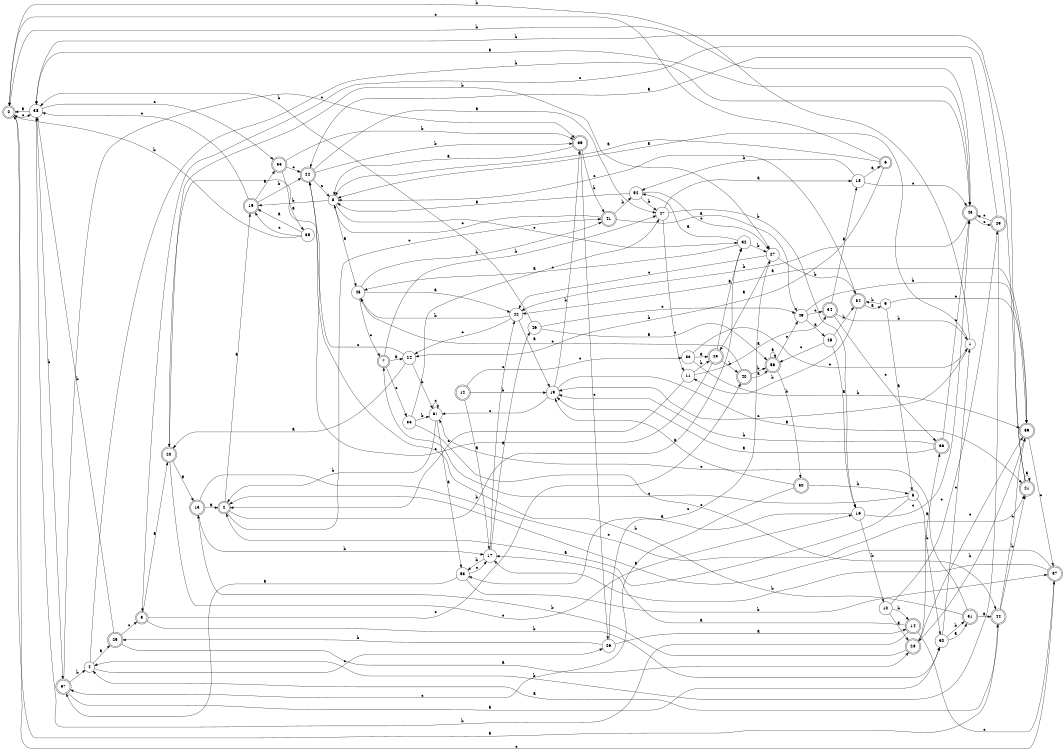 digraph n48_7 {
__start0 [label="" shape="none"];

rankdir=LR;
size="8,5";

s0 [style="rounded,filled", color="black", fillcolor="white" shape="doublecircle", label="0"];
s1 [style="filled", color="black", fillcolor="white" shape="circle", label="1"];
s2 [style="rounded,filled", color="black", fillcolor="white" shape="doublecircle", label="2"];
s3 [style="rounded,filled", color="black", fillcolor="white" shape="doublecircle", label="3"];
s4 [style="filled", color="black", fillcolor="white" shape="circle", label="4"];
s5 [style="filled", color="black", fillcolor="white" shape="circle", label="5"];
s6 [style="rounded,filled", color="black", fillcolor="white" shape="doublecircle", label="6"];
s7 [style="rounded,filled", color="black", fillcolor="white" shape="doublecircle", label="7"];
s8 [style="filled", color="black", fillcolor="white" shape="circle", label="8"];
s9 [style="filled", color="black", fillcolor="white" shape="circle", label="9"];
s10 [style="filled", color="black", fillcolor="white" shape="circle", label="10"];
s11 [style="filled", color="black", fillcolor="white" shape="circle", label="11"];
s12 [style="rounded,filled", color="black", fillcolor="white" shape="doublecircle", label="12"];
s13 [style="rounded,filled", color="black", fillcolor="white" shape="doublecircle", label="13"];
s14 [style="rounded,filled", color="black", fillcolor="white" shape="doublecircle", label="14"];
s15 [style="rounded,filled", color="black", fillcolor="white" shape="doublecircle", label="15"];
s16 [style="filled", color="black", fillcolor="white" shape="circle", label="16"];
s17 [style="filled", color="black", fillcolor="white" shape="circle", label="17"];
s18 [style="filled", color="black", fillcolor="white" shape="circle", label="18"];
s19 [style="filled", color="black", fillcolor="white" shape="circle", label="19"];
s20 [style="rounded,filled", color="black", fillcolor="white" shape="doublecircle", label="20"];
s21 [style="rounded,filled", color="black", fillcolor="white" shape="doublecircle", label="21"];
s22 [style="rounded,filled", color="black", fillcolor="white" shape="doublecircle", label="22"];
s23 [style="rounded,filled", color="black", fillcolor="white" shape="doublecircle", label="23"];
s24 [style="filled", color="black", fillcolor="white" shape="circle", label="24"];
s25 [style="rounded,filled", color="black", fillcolor="white" shape="doublecircle", label="25"];
s26 [style="filled", color="black", fillcolor="white" shape="circle", label="26"];
s27 [style="filled", color="black", fillcolor="white" shape="circle", label="27"];
s28 [style="rounded,filled", color="black", fillcolor="white" shape="doublecircle", label="28"];
s29 [style="rounded,filled", color="black", fillcolor="white" shape="doublecircle", label="29"];
s30 [style="filled", color="black", fillcolor="white" shape="circle", label="30"];
s31 [style="rounded,filled", color="black", fillcolor="white" shape="doublecircle", label="31"];
s32 [style="filled", color="black", fillcolor="white" shape="circle", label="32"];
s33 [style="filled", color="black", fillcolor="white" shape="circle", label="33"];
s34 [style="rounded,filled", color="black", fillcolor="white" shape="doublecircle", label="34"];
s35 [style="filled", color="black", fillcolor="white" shape="circle", label="35"];
s36 [style="rounded,filled", color="black", fillcolor="white" shape="doublecircle", label="36"];
s37 [style="rounded,filled", color="black", fillcolor="white" shape="doublecircle", label="37"];
s38 [style="filled", color="black", fillcolor="white" shape="circle", label="38"];
s39 [style="rounded,filled", color="black", fillcolor="white" shape="doublecircle", label="39"];
s40 [style="rounded,filled", color="black", fillcolor="white" shape="doublecircle", label="40"];
s41 [style="rounded,filled", color="black", fillcolor="white" shape="doublecircle", label="41"];
s42 [style="filled", color="black", fillcolor="white" shape="circle", label="42"];
s43 [style="rounded,filled", color="black", fillcolor="white" shape="doublecircle", label="43"];
s44 [style="rounded,filled", color="black", fillcolor="white" shape="doublecircle", label="44"];
s45 [style="filled", color="black", fillcolor="white" shape="circle", label="45"];
s46 [style="filled", color="black", fillcolor="white" shape="circle", label="46"];
s47 [style="filled", color="black", fillcolor="white" shape="circle", label="47"];
s48 [style="filled", color="black", fillcolor="white" shape="circle", label="48"];
s49 [style="filled", color="black", fillcolor="white" shape="circle", label="49"];
s50 [style="rounded,filled", color="black", fillcolor="white" shape="doublecircle", label="50"];
s51 [style="filled", color="black", fillcolor="white" shape="circle", label="51"];
s52 [style="filled", color="black", fillcolor="white" shape="circle", label="52"];
s53 [style="filled", color="black", fillcolor="white" shape="circle", label="53"];
s54 [style="rounded,filled", color="black", fillcolor="white" shape="doublecircle", label="54"];
s55 [style="rounded,filled", color="black", fillcolor="white" shape="doublecircle", label="55"];
s56 [style="rounded,filled", color="black", fillcolor="white" shape="doublecircle", label="56"];
s57 [style="rounded,filled", color="black", fillcolor="white" shape="doublecircle", label="57"];
s58 [style="filled", color="black", fillcolor="white" shape="circle", label="58"];
s59 [style="rounded,filled", color="black", fillcolor="white" shape="doublecircle", label="59"];
s0 -> s44 [label="a"];
s0 -> s43 [label="b"];
s0 -> s38 [label="c"];
s1 -> s8 [label="a"];
s1 -> s0 [label="b"];
s1 -> s19 [label="c"];
s2 -> s15 [label="a"];
s2 -> s32 [label="b"];
s2 -> s41 [label="c"];
s3 -> s20 [label="a"];
s3 -> s30 [label="b"];
s3 -> s40 [label="c"];
s4 -> s25 [label="a"];
s4 -> s43 [label="b"];
s4 -> s26 [label="c"];
s5 -> s2 [label="a"];
s5 -> s30 [label="b"];
s5 -> s7 [label="c"];
s6 -> s8 [label="a"];
s6 -> s24 [label="b"];
s6 -> s0 [label="c"];
s7 -> s24 [label="a"];
s7 -> s47 [label="b"];
s7 -> s33 [label="c"];
s8 -> s48 [label="a"];
s8 -> s15 [label="b"];
s8 -> s32 [label="c"];
s9 -> s5 [label="a"];
s9 -> s54 [label="b"];
s9 -> s59 [label="c"];
s10 -> s28 [label="a"];
s10 -> s14 [label="b"];
s10 -> s29 [label="c"];
s11 -> s34 [label="a"];
s11 -> s23 [label="b"];
s11 -> s2 [label="c"];
s12 -> s17 [label="a"];
s12 -> s19 [label="b"];
s12 -> s58 [label="c"];
s13 -> s2 [label="a"];
s13 -> s17 [label="b"];
s13 -> s21 [label="c"];
s14 -> s17 [label="a"];
s14 -> s38 [label="b"];
s14 -> s37 [label="c"];
s15 -> s55 [label="a"];
s15 -> s22 [label="b"];
s15 -> s38 [label="c"];
s16 -> s53 [label="a"];
s16 -> s10 [label="b"];
s16 -> s43 [label="c"];
s17 -> s46 [label="a"];
s17 -> s53 [label="b"];
s17 -> s42 [label="c"];
s18 -> s6 [label="a"];
s18 -> s52 [label="b"];
s18 -> s43 [label="c"];
s19 -> s21 [label="a"];
s19 -> s39 [label="b"];
s19 -> s51 [label="c"];
s20 -> s13 [label="a"];
s20 -> s27 [label="b"];
s20 -> s16 [label="c"];
s21 -> s21 [label="a"];
s21 -> s38 [label="b"];
s21 -> s3 [label="c"];
s22 -> s47 [label="a"];
s22 -> s39 [label="b"];
s22 -> s8 [label="c"];
s23 -> s32 [label="a"];
s23 -> s40 [label="b"];
s23 -> s20 [label="c"];
s24 -> s20 [label="a"];
s24 -> s51 [label="b"];
s24 -> s22 [label="c"];
s25 -> s28 [label="a"];
s25 -> s38 [label="b"];
s25 -> s3 [label="c"];
s26 -> s14 [label="a"];
s26 -> s25 [label="b"];
s26 -> s27 [label="c"];
s27 -> s23 [label="a"];
s27 -> s54 [label="b"];
s27 -> s42 [label="c"];
s28 -> s36 [label="a"];
s28 -> s13 [label="b"];
s28 -> s59 [label="c"];
s29 -> s22 [label="a"];
s29 -> s4 [label="b"];
s29 -> s43 [label="c"];
s30 -> s31 [label="a"];
s30 -> s31 [label="b"];
s30 -> s1 [label="c"];
s31 -> s44 [label="a"];
s31 -> s22 [label="b"];
s31 -> s51 [label="c"];
s32 -> s52 [label="a"];
s32 -> s27 [label="b"];
s32 -> s48 [label="c"];
s33 -> s47 [label="a"];
s33 -> s51 [label="b"];
s33 -> s44 [label="c"];
s34 -> s18 [label="a"];
s34 -> s1 [label="b"];
s34 -> s36 [label="c"];
s35 -> s15 [label="a"];
s35 -> s0 [label="b"];
s35 -> s15 [label="c"];
s36 -> s19 [label="a"];
s36 -> s19 [label="b"];
s36 -> s43 [label="c"];
s37 -> s2 [label="a"];
s37 -> s17 [label="b"];
s37 -> s0 [label="c"];
s38 -> s0 [label="a"];
s38 -> s57 [label="b"];
s38 -> s55 [label="c"];
s39 -> s8 [label="a"];
s39 -> s41 [label="b"];
s39 -> s26 [label="c"];
s40 -> s56 [label="a"];
s40 -> s56 [label="b"];
s40 -> s48 [label="c"];
s41 -> s49 [label="a"];
s41 -> s52 [label="b"];
s41 -> s8 [label="c"];
s42 -> s19 [label="a"];
s42 -> s48 [label="b"];
s42 -> s24 [label="c"];
s43 -> s38 [label="a"];
s43 -> s42 [label="b"];
s43 -> s29 [label="c"];
s44 -> s4 [label="a"];
s44 -> s21 [label="b"];
s44 -> s59 [label="c"];
s45 -> s16 [label="a"];
s45 -> s54 [label="b"];
s45 -> s56 [label="c"];
s46 -> s56 [label="a"];
s46 -> s38 [label="b"];
s46 -> s49 [label="c"];
s47 -> s18 [label="a"];
s47 -> s16 [label="b"];
s47 -> s11 [label="c"];
s48 -> s42 [label="a"];
s48 -> s41 [label="b"];
s48 -> s7 [label="c"];
s49 -> s45 [label="a"];
s49 -> s59 [label="b"];
s49 -> s34 [label="c"];
s50 -> s19 [label="a"];
s50 -> s5 [label="b"];
s50 -> s57 [label="c"];
s51 -> s53 [label="a"];
s51 -> s2 [label="b"];
s51 -> s51 [label="c"];
s52 -> s8 [label="a"];
s52 -> s47 [label="b"];
s52 -> s27 [label="c"];
s53 -> s57 [label="a"];
s53 -> s37 [label="b"];
s53 -> s17 [label="c"];
s54 -> s9 [label="a"];
s54 -> s11 [label="b"];
s54 -> s8 [label="c"];
s55 -> s35 [label="a"];
s55 -> s39 [label="b"];
s55 -> s22 [label="c"];
s56 -> s56 [label="a"];
s56 -> s50 [label="b"];
s56 -> s49 [label="c"];
s57 -> s30 [label="a"];
s57 -> s4 [label="b"];
s57 -> s39 [label="c"];
s58 -> s23 [label="a"];
s58 -> s59 [label="b"];
s58 -> s1 [label="c"];
s59 -> s42 [label="a"];
s59 -> s28 [label="b"];
s59 -> s37 [label="c"];

}